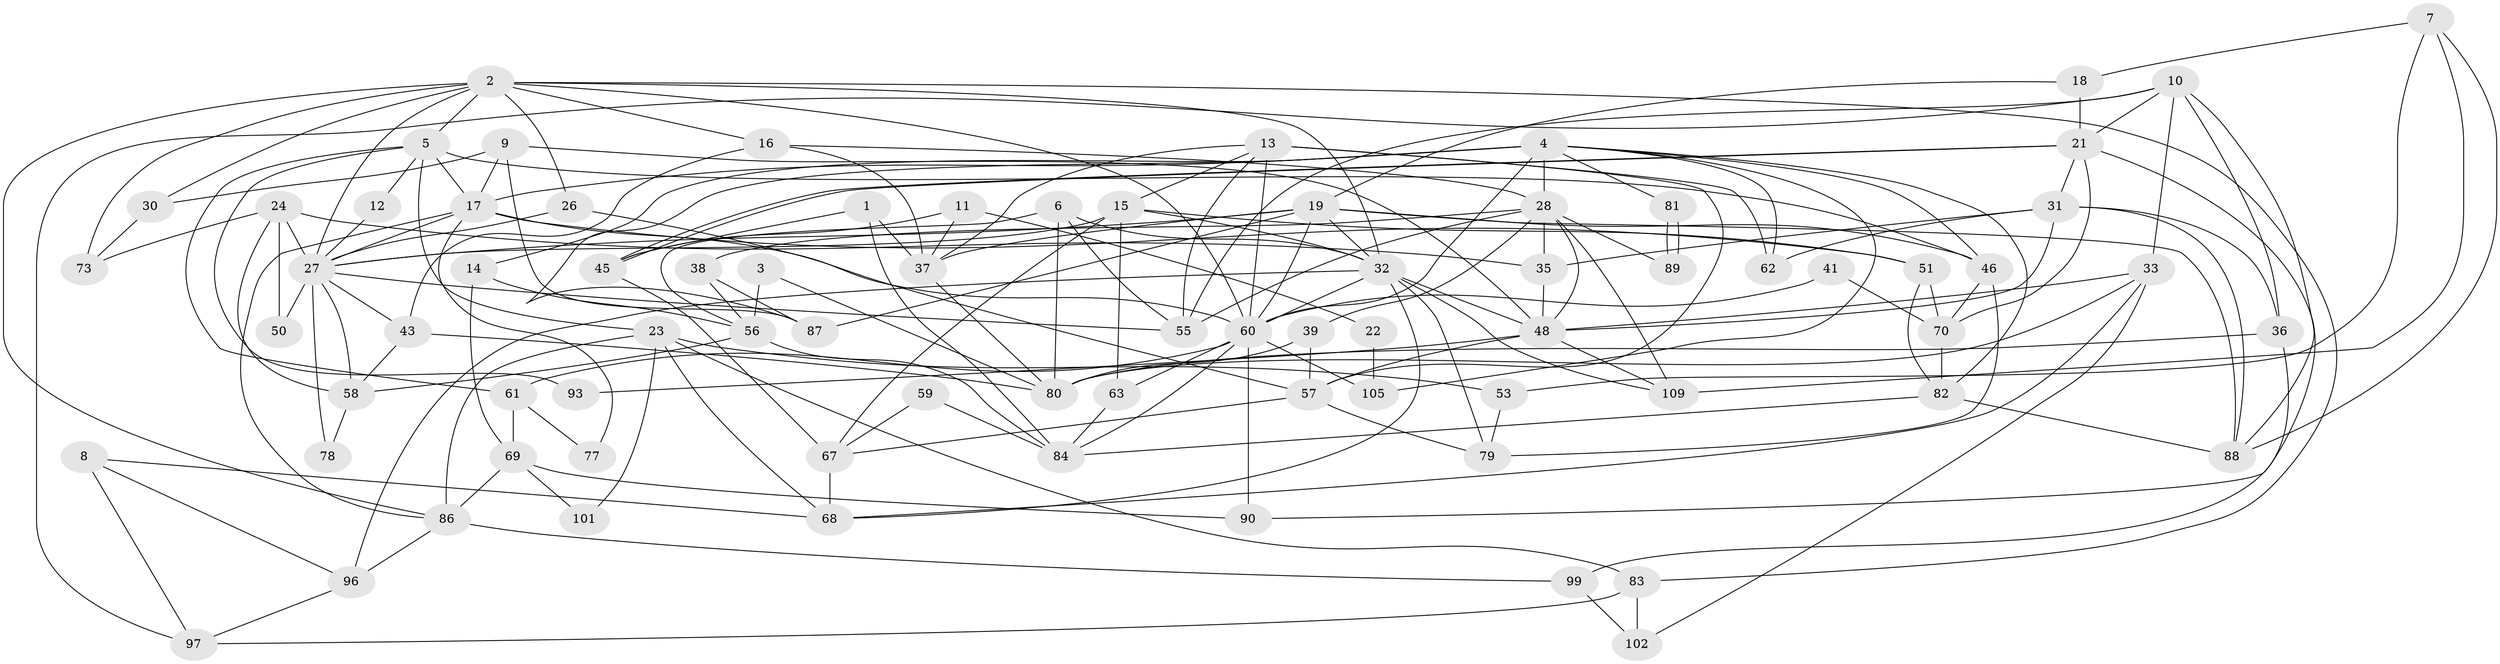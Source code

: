 // original degree distribution, {4: 0.26785714285714285, 3: 0.26785714285714285, 2: 0.15178571428571427, 6: 0.07142857142857142, 5: 0.16964285714285715, 8: 0.026785714285714284, 7: 0.03571428571428571, 9: 0.008928571428571428}
// Generated by graph-tools (version 1.1) at 2025/18/03/04/25 18:18:47]
// undirected, 78 vertices, 183 edges
graph export_dot {
graph [start="1"]
  node [color=gray90,style=filled];
  1;
  2 [super="+42"];
  3;
  4 [super="+110+112"];
  5 [super="+25"];
  6;
  7;
  8;
  9 [super="+100"];
  10 [super="+40"];
  11;
  12;
  13 [super="+29+47"];
  14;
  15 [super="+74"];
  16;
  17 [super="+20+107"];
  18;
  19 [super="+34"];
  21 [super="+44"];
  22;
  23 [super="+104"];
  24;
  26;
  27 [super="+64+108+92"];
  28 [super="+54"];
  30;
  31 [super="+98"];
  32 [super="+65+106"];
  33 [super="+85"];
  35;
  36;
  37 [super="+49"];
  38;
  39;
  41;
  43;
  45;
  46;
  48 [super="+52"];
  50;
  51;
  53;
  55;
  56;
  57 [super="+72"];
  58;
  59;
  60 [super="+75+94"];
  61;
  62;
  63;
  67 [super="+111"];
  68 [super="+91"];
  69;
  70 [super="+103"];
  73;
  77;
  78;
  79;
  80;
  81;
  82;
  83;
  84;
  86;
  87;
  88;
  89;
  90;
  93;
  96;
  97;
  99;
  101;
  102;
  105;
  109;
  1 -- 84;
  1 -- 37 [weight=2];
  1 -- 45;
  2 -- 83;
  2 -- 30;
  2 -- 5;
  2 -- 73;
  2 -- 16;
  2 -- 86;
  2 -- 26;
  2 -- 60;
  2 -- 32;
  2 -- 27;
  3 -- 56;
  3 -- 80;
  4 -- 82;
  4 -- 28;
  4 -- 105;
  4 -- 62;
  4 -- 81;
  4 -- 14;
  4 -- 87;
  4 -- 60;
  4 -- 46;
  4 -- 17 [weight=2];
  5 -- 61;
  5 -- 23;
  5 -- 17;
  5 -- 12;
  5 -- 93;
  5 -- 46;
  6 -- 80;
  6 -- 55;
  6 -- 56;
  6 -- 32;
  7 -- 88;
  7 -- 18;
  7 -- 53;
  7 -- 109;
  8 -- 97;
  8 -- 68;
  8 -- 96;
  9 -- 30;
  9 -- 17;
  9 -- 87;
  9 -- 48;
  10 -- 33;
  10 -- 36;
  10 -- 97;
  10 -- 88;
  10 -- 21;
  10 -- 55;
  11 -- 45;
  11 -- 22;
  11 -- 37;
  12 -- 27;
  13 -- 60;
  13 -- 57 [weight=2];
  13 -- 55;
  13 -- 15;
  13 -- 37;
  13 -- 62;
  14 -- 69;
  14 -- 56;
  15 -- 32;
  15 -- 63;
  15 -- 67;
  15 -- 51;
  15 -- 27;
  16 -- 28;
  16 -- 43;
  16 -- 37;
  17 -- 27;
  17 -- 77;
  17 -- 60;
  17 -- 51;
  17 -- 86;
  18 -- 19;
  18 -- 21;
  19 -- 27;
  19 -- 60 [weight=2];
  19 -- 37;
  19 -- 87;
  19 -- 88;
  19 -- 46;
  19 -- 32;
  21 -- 45;
  21 -- 45;
  21 -- 70;
  21 -- 90;
  21 -- 31;
  22 -- 105;
  23 -- 86;
  23 -- 53;
  23 -- 83;
  23 -- 101;
  23 -- 68;
  24 -- 73;
  24 -- 35;
  24 -- 50;
  24 -- 58;
  24 -- 27;
  26 -- 57;
  26 -- 27;
  27 -- 50 [weight=2];
  27 -- 58;
  27 -- 78;
  27 -- 55;
  27 -- 43;
  28 -- 55;
  28 -- 35;
  28 -- 38;
  28 -- 39;
  28 -- 89;
  28 -- 109;
  28 -- 48;
  30 -- 73;
  31 -- 36;
  31 -- 35;
  31 -- 62;
  31 -- 88;
  31 -- 48;
  32 -- 60;
  32 -- 79;
  32 -- 109;
  32 -- 96;
  32 -- 48 [weight=2];
  32 -- 68;
  33 -- 102;
  33 -- 80;
  33 -- 68;
  33 -- 48;
  35 -- 48;
  36 -- 99;
  36 -- 80;
  37 -- 80;
  38 -- 56;
  38 -- 87;
  39 -- 80;
  39 -- 57;
  41 -- 70;
  41 -- 60;
  43 -- 58;
  43 -- 80;
  45 -- 67;
  46 -- 79;
  46 -- 70;
  48 -- 93;
  48 -- 109;
  48 -- 57;
  51 -- 82;
  51 -- 70;
  53 -- 79;
  56 -- 58;
  56 -- 84;
  57 -- 67;
  57 -- 79;
  58 -- 78;
  59 -- 84;
  59 -- 67;
  60 -- 90 [weight=2];
  60 -- 61;
  60 -- 84;
  60 -- 105;
  60 -- 63;
  61 -- 69;
  61 -- 77;
  63 -- 84;
  67 -- 68;
  69 -- 86;
  69 -- 90;
  69 -- 101;
  70 -- 82;
  81 -- 89;
  81 -- 89;
  82 -- 88;
  82 -- 84;
  83 -- 97;
  83 -- 102;
  86 -- 96;
  86 -- 99;
  96 -- 97;
  99 -- 102;
}
